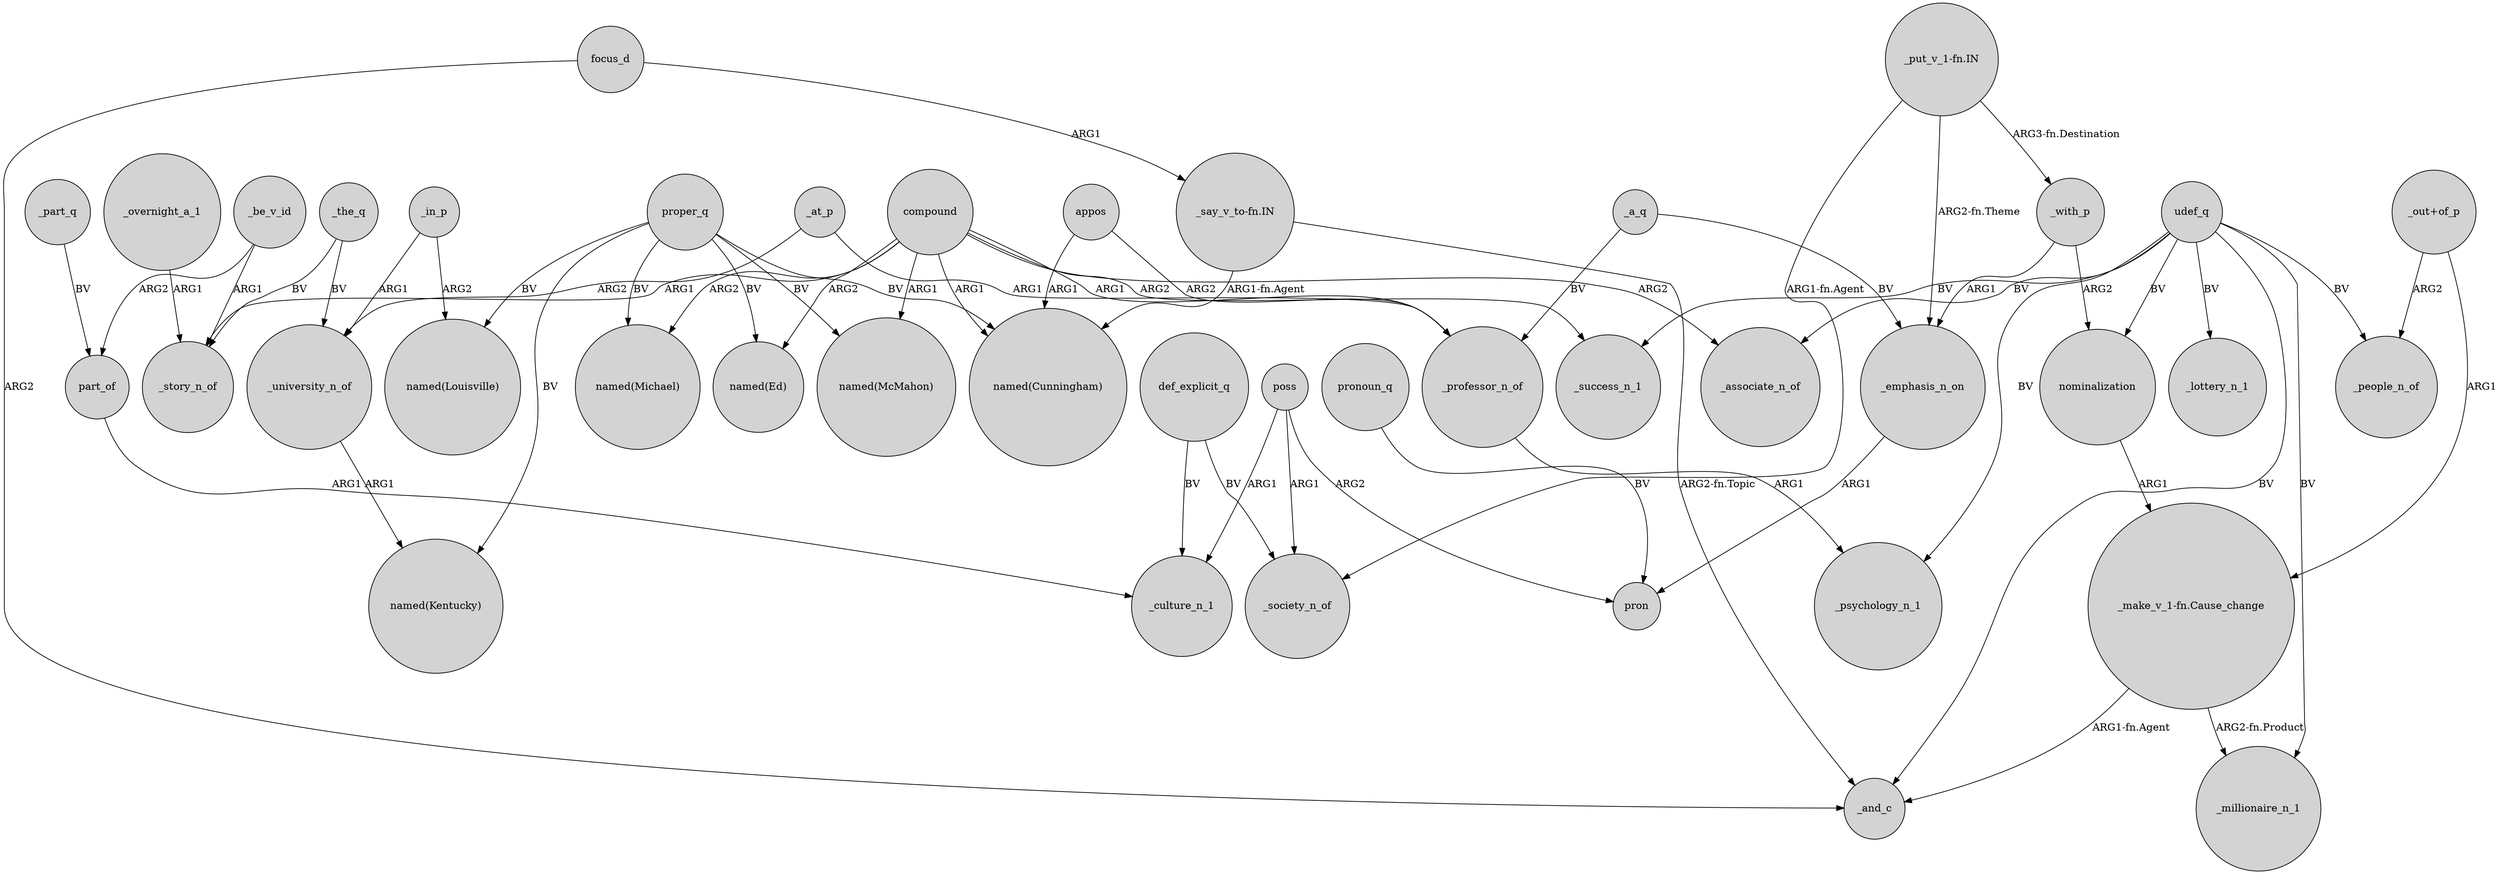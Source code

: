 digraph {
	node [shape=circle style=filled]
	compound -> _story_n_of [label=ARG1]
	proper_q -> "named(Ed)" [label=BV]
	"_make_v_1-fn.Cause_change" -> _millionaire_n_1 [label="ARG2-fn.Product"]
	_professor_n_of -> _psychology_n_1 [label=ARG1]
	"_out+of_p" -> "_make_v_1-fn.Cause_change" [label=ARG1]
	poss -> pron [label=ARG2]
	_the_q -> _university_n_of [label=BV]
	_with_p -> nominalization [label=ARG2]
	compound -> "named(Cunningham)" [label=ARG1]
	"_put_v_1-fn.IN" -> _with_p [label="ARG3-fn.Destination"]
	_in_p -> "named(Louisville)" [label=ARG2]
	udef_q -> _millionaire_n_1 [label=BV]
	_a_q -> _emphasis_n_on [label=BV]
	"_put_v_1-fn.IN" -> _emphasis_n_on [label="ARG2-fn.Theme"]
	"_put_v_1-fn.IN" -> _society_n_of [label="ARG1-fn.Agent"]
	_university_n_of -> "named(Kentucky)" [label=ARG1]
	compound -> _professor_n_of [label=ARG1]
	compound -> "named(McMahon)" [label=ARG1]
	udef_q -> _associate_n_of [label=BV]
	focus_d -> _and_c [label=ARG2]
	_part_q -> part_of [label=BV]
	compound -> _success_n_1 [label=ARG2]
	nominalization -> "_make_v_1-fn.Cause_change" [label=ARG1]
	proper_q -> "named(Michael)" [label=BV]
	_at_p -> _university_n_of [label=ARG2]
	def_explicit_q -> _culture_n_1 [label=BV]
	proper_q -> "named(Kentucky)" [label=BV]
	proper_q -> "named(Louisville)" [label=BV]
	_a_q -> _professor_n_of [label=BV]
	udef_q -> _success_n_1 [label=BV]
	pronoun_q -> pron [label=BV]
	udef_q -> _people_n_of [label=BV]
	udef_q -> _psychology_n_1 [label=BV]
	_be_v_id -> _story_n_of [label=ARG1]
	part_of -> _culture_n_1 [label=ARG1]
	_in_p -> _university_n_of [label=ARG1]
	_emphasis_n_on -> pron [label=ARG1]
	proper_q -> "named(McMahon)" [label=BV]
	poss -> _society_n_of [label=ARG1]
	_the_q -> _story_n_of [label=BV]
	"_say_v_to-fn.IN" -> "named(Cunningham)" [label="ARG1-fn.Agent"]
	"_say_v_to-fn.IN" -> _and_c [label="ARG2-fn.Topic"]
	"_make_v_1-fn.Cause_change" -> _and_c [label="ARG1-fn.Agent"]
	udef_q -> nominalization [label=BV]
	_at_p -> _professor_n_of [label=ARG1]
	_with_p -> _emphasis_n_on [label=ARG1]
	_overnight_a_1 -> _story_n_of [label=ARG1]
	compound -> "named(Ed)" [label=ARG2]
	proper_q -> "named(Cunningham)" [label=BV]
	poss -> _culture_n_1 [label=ARG1]
	"_out+of_p" -> _people_n_of [label=ARG2]
	_be_v_id -> part_of [label=ARG2]
	udef_q -> _and_c [label=BV]
	appos -> _professor_n_of [label=ARG2]
	udef_q -> _lottery_n_1 [label=BV]
	compound -> _associate_n_of [label=ARG2]
	appos -> "named(Cunningham)" [label=ARG1]
	compound -> "named(Michael)" [label=ARG2]
	focus_d -> "_say_v_to-fn.IN" [label=ARG1]
	def_explicit_q -> _society_n_of [label=BV]
}
